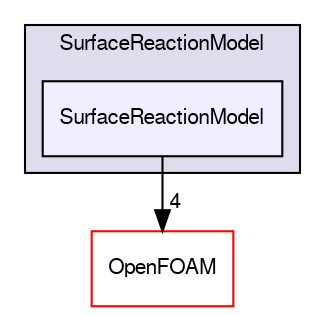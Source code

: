 digraph "src/lagrangian/intermediate/submodels/ReactingMultiphase/SurfaceReactionModel/SurfaceReactionModel" {
  bgcolor=transparent;
  compound=true
  node [ fontsize="10", fontname="FreeSans"];
  edge [ labelfontsize="10", labelfontname="FreeSans"];
  subgraph clusterdir_4e23b1bba467102987a015a625bcb2e0 {
    graph [ bgcolor="#ddddee", pencolor="black", label="SurfaceReactionModel" fontname="FreeSans", fontsize="10", URL="dir_4e23b1bba467102987a015a625bcb2e0.html"]
  dir_3b2356bc1b35347ed10c00a389d0614f [shape=box, label="SurfaceReactionModel", style="filled", fillcolor="#eeeeff", pencolor="black", URL="dir_3b2356bc1b35347ed10c00a389d0614f.html"];
  }
  dir_c5473ff19b20e6ec4dfe5c310b3778a8 [shape=box label="OpenFOAM" color="red" URL="dir_c5473ff19b20e6ec4dfe5c310b3778a8.html"];
  dir_3b2356bc1b35347ed10c00a389d0614f->dir_c5473ff19b20e6ec4dfe5c310b3778a8 [headlabel="4", labeldistance=1.5 headhref="dir_001453_001732.html"];
}
